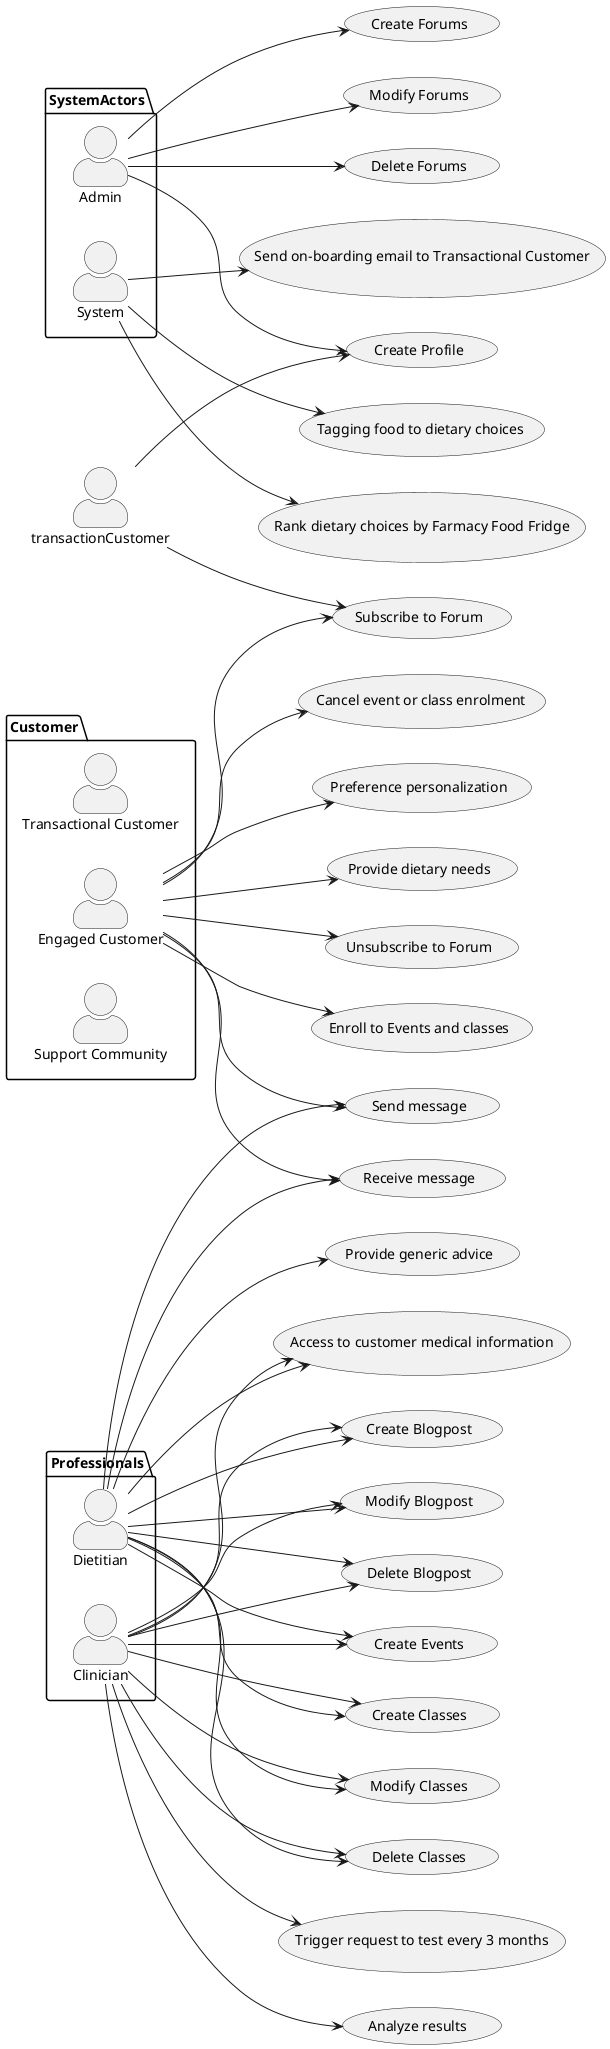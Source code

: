 @startuml
'https://plantuml.com/use-case-diagram

skinparam actorStyle awesome
left to right direction

Package Customer {
actor "Transactional Customer"  as transactionalCustomer
actor "Engaged Customer" as engagedCustomer
actor "Support Community" as supportCommunity
}

Package SystemActors {
actor Admin
actor System
}

Package Professionals {
actor Dietitian
actor Clinician
}
transactionCustomer --> (Create Profile)
Admin --> (Create Profile)
engagedCustomer --> (Preference personalization)
engagedCustomer --> (Provide dietary needs)
Admin --> (Create Forums)
Admin --> (Modify Forums)
transactionCustomer --> (Subscribe to Forum)
engagedCustomer --> (Subscribe to Forum)
engagedCustomer --> (Unsubscribe to Forum)
Admin --> (Delete Forums)

Dietitian --> (Create Blogpost)
Clinician --> (Create Blogpost)
Dietitian --> (Modify Blogpost)
Clinician --> (Modify Blogpost)
Dietitian --> (Delete Blogpost)
Clinician --> (Delete Blogpost)

Dietitian --> (Create Events)
Clinician --> (Create Events)
Dietitian --> (Create Classes)
Clinician --> (Create Classes)
Dietitian --> (Modify Classes)
Clinician --> (Modify Classes)
Dietitian --> (Delete Classes)
Clinician --> (Delete Classes)
engagedCustomer --> (Enroll to Events and classes)
engagedCustomer --> (Cancel event or class enrolment)

Dietitian --> (Provide generic advice)
Dietitian --> (Access to customer medical information)
Clinician --> (Access to customer medical information)
Dietitian --> (Send message)
engagedCustomer --> (Send message)
Dietitian --> (Receive message)
engagedCustomer --> (Receive message)
System --> (Send on-boarding email to Transactional Customer)
Clinician --> (Trigger request to test every 3 months)
Clinician --> (Analyze results )
System --> (Tagging food to dietary choices)
System --> (Rank dietary choices by Farmacy Food Fridge)
@enduml